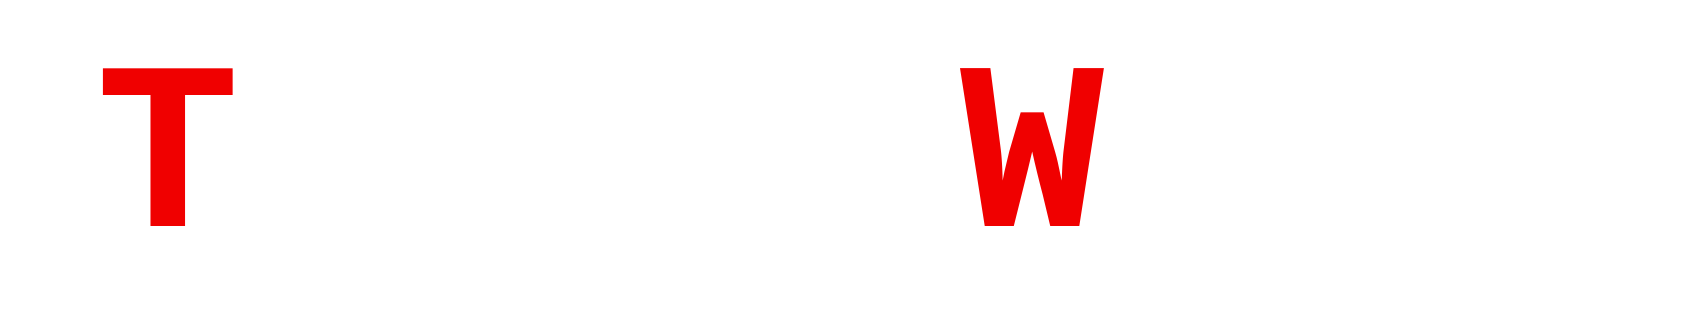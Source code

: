 <mxfile version="24.5.3" type="device">
  <diagram name="Page-1" id="bXB1TlRVmh4tXXcqfVWb">
    <mxGraphModel dx="518" dy="319" grid="1" gridSize="10" guides="1" tooltips="1" connect="1" arrows="1" fold="1" page="1" pageScale="1" pageWidth="1169" pageHeight="827" math="0" shadow="0">
      <root>
        <mxCell id="0" />
        <mxCell id="1" parent="0" />
        <mxCell id="4jaimjrkmNb17FsZ9HsX-2" value="" style="rounded=0;whiteSpace=wrap;html=1;fillColor=none;strokeColor=none;" vertex="1" parent="1">
          <mxGeometry x="340" y="180" width="840" height="160" as="geometry" />
        </mxCell>
        <mxCell id="4jaimjrkmNb17FsZ9HsX-1" value="&lt;font color=&quot;#f00000&quot; style=&quot;font-size: 120px;&quot;&gt;T&lt;/font&gt;&lt;font style=&quot;font-size: 80px;&quot; color=&quot;#ffffff&quot;&gt;RANSFER&lt;/font&gt; &lt;font color=&quot;#f00000&quot; style=&quot;font-size: 120px;&quot;&gt;W&lt;/font&gt;&lt;font style=&quot;font-size: 80px;&quot; color=&quot;#ffffff&quot;&gt;INDOW&lt;/font&gt;" style="text;html=1;align=center;verticalAlign=middle;whiteSpace=wrap;rounded=0;fontSize=40;fontFamily=Courier New;fontStyle=1" vertex="1" parent="1">
          <mxGeometry x="360" y="200" width="800" height="120" as="geometry" />
        </mxCell>
      </root>
    </mxGraphModel>
  </diagram>
</mxfile>
